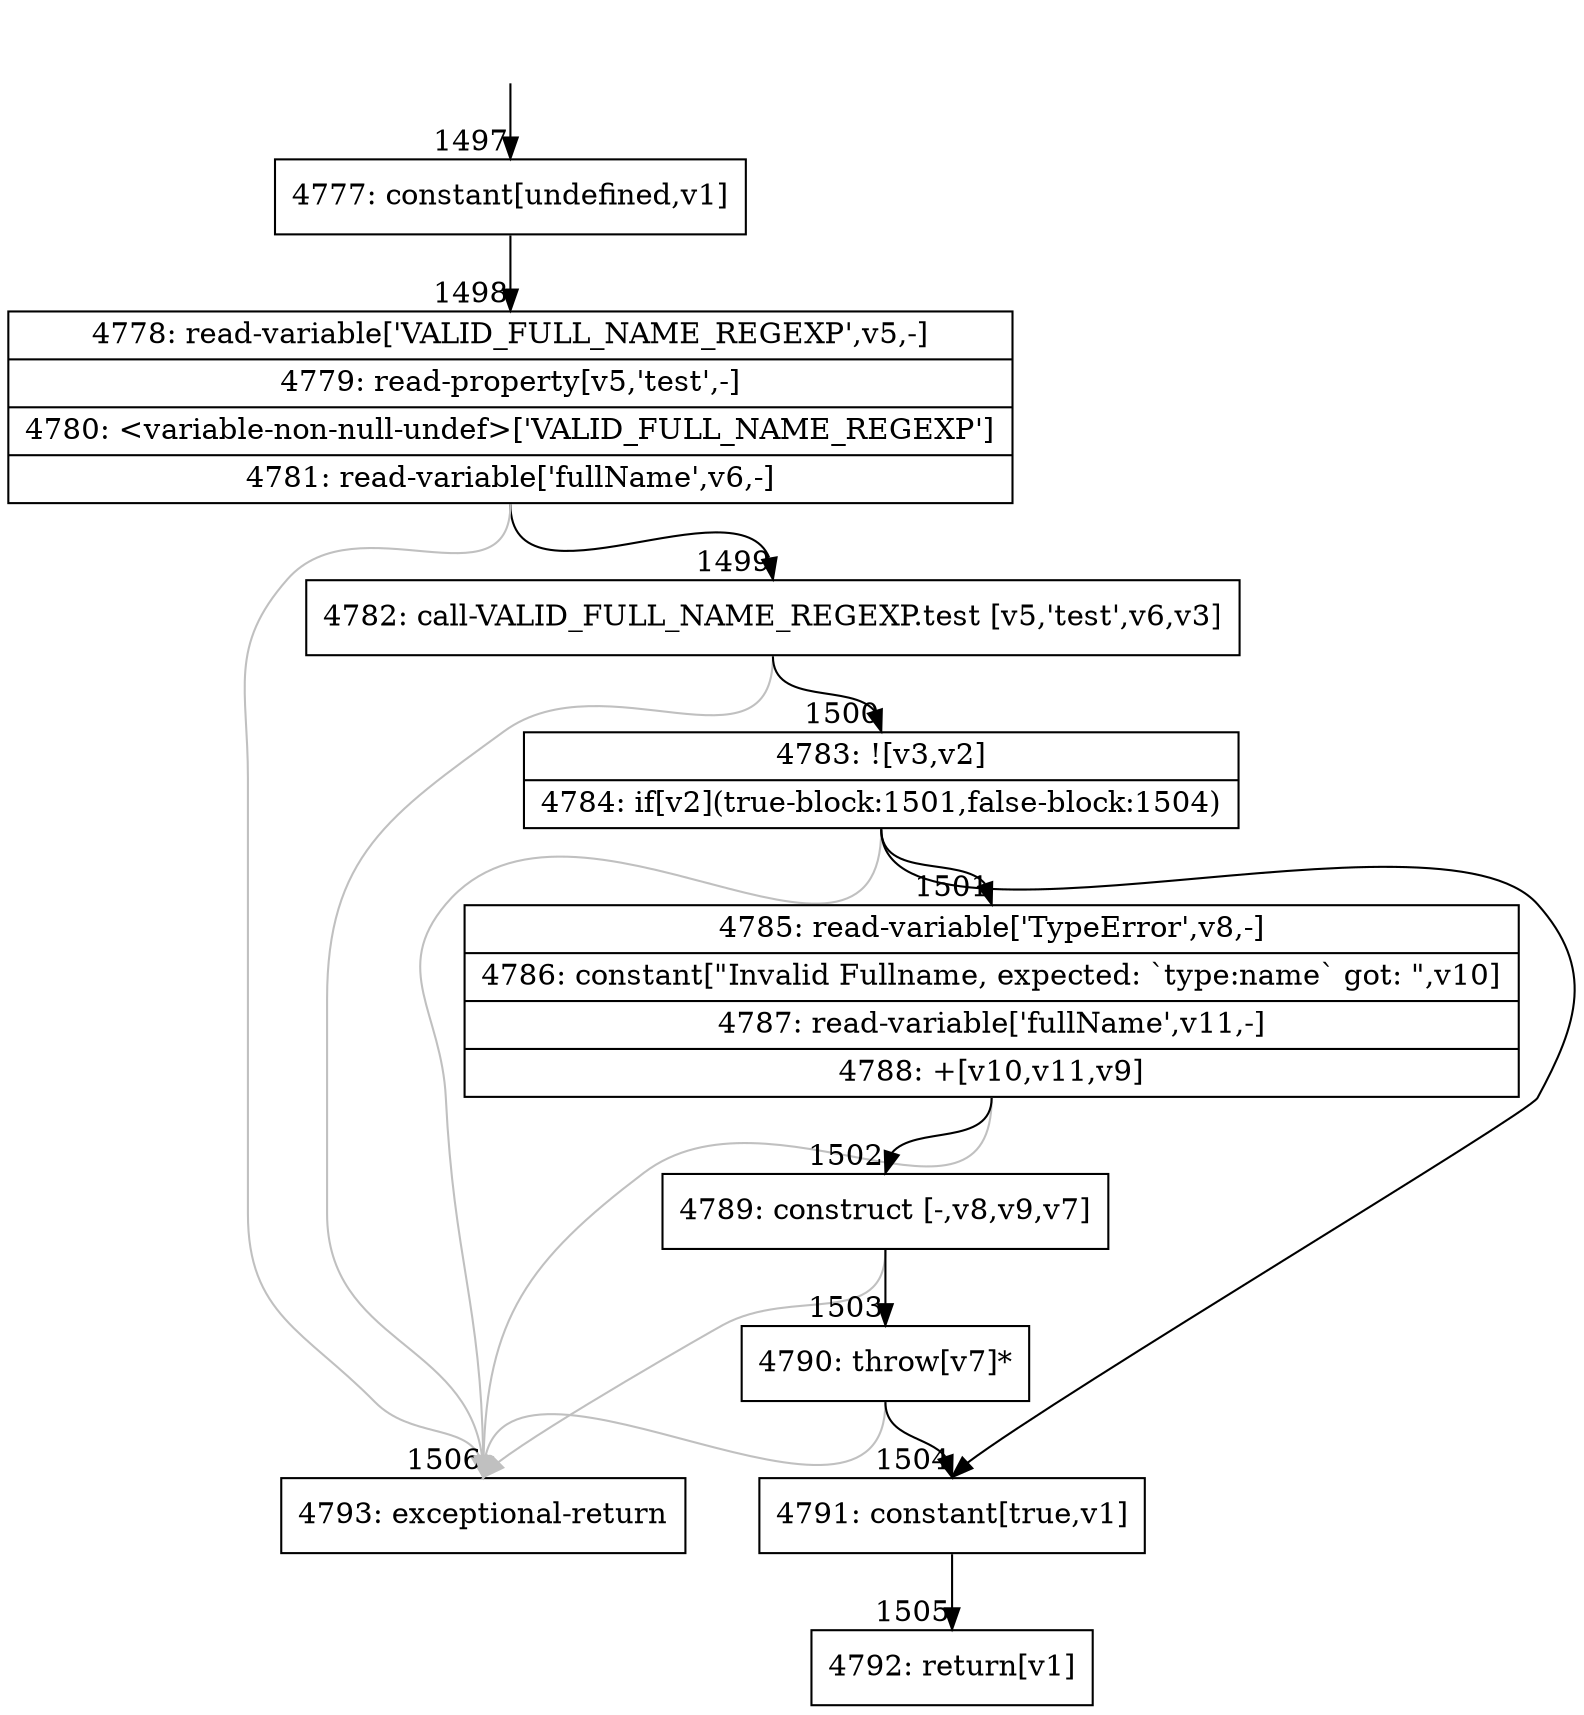 digraph {
rankdir="TD"
BB_entry111[shape=none,label=""];
BB_entry111 -> BB1497 [tailport=s, headport=n, headlabel="    1497"]
BB1497 [shape=record label="{4777: constant[undefined,v1]}" ] 
BB1497 -> BB1498 [tailport=s, headport=n, headlabel="      1498"]
BB1498 [shape=record label="{4778: read-variable['VALID_FULL_NAME_REGEXP',v5,-]|4779: read-property[v5,'test',-]|4780: \<variable-non-null-undef\>['VALID_FULL_NAME_REGEXP']|4781: read-variable['fullName',v6,-]}" ] 
BB1498 -> BB1499 [tailport=s, headport=n, headlabel="      1499"]
BB1498 -> BB1506 [tailport=s, headport=n, color=gray, headlabel="      1506"]
BB1499 [shape=record label="{4782: call-VALID_FULL_NAME_REGEXP.test [v5,'test',v6,v3]}" ] 
BB1499 -> BB1500 [tailport=s, headport=n, headlabel="      1500"]
BB1499 -> BB1506 [tailport=s, headport=n, color=gray]
BB1500 [shape=record label="{4783: ![v3,v2]|4784: if[v2](true-block:1501,false-block:1504)}" ] 
BB1500 -> BB1501 [tailport=s, headport=n, headlabel="      1501"]
BB1500 -> BB1504 [tailport=s, headport=n, headlabel="      1504"]
BB1500 -> BB1506 [tailport=s, headport=n, color=gray]
BB1501 [shape=record label="{4785: read-variable['TypeError',v8,-]|4786: constant[\"Invalid Fullname, expected: `type:name` got: \",v10]|4787: read-variable['fullName',v11,-]|4788: +[v10,v11,v9]}" ] 
BB1501 -> BB1502 [tailport=s, headport=n, headlabel="      1502"]
BB1501 -> BB1506 [tailport=s, headport=n, color=gray]
BB1502 [shape=record label="{4789: construct [-,v8,v9,v7]}" ] 
BB1502 -> BB1503 [tailport=s, headport=n, headlabel="      1503"]
BB1502 -> BB1506 [tailport=s, headport=n, color=gray]
BB1503 [shape=record label="{4790: throw[v7]*}" ] 
BB1503 -> BB1504 [tailport=s, headport=n]
BB1503 -> BB1506 [tailport=s, headport=n, color=gray]
BB1504 [shape=record label="{4791: constant[true,v1]}" ] 
BB1504 -> BB1505 [tailport=s, headport=n, headlabel="      1505"]
BB1505 [shape=record label="{4792: return[v1]}" ] 
BB1506 [shape=record label="{4793: exceptional-return}" ] 
//#$~ 1993
}
